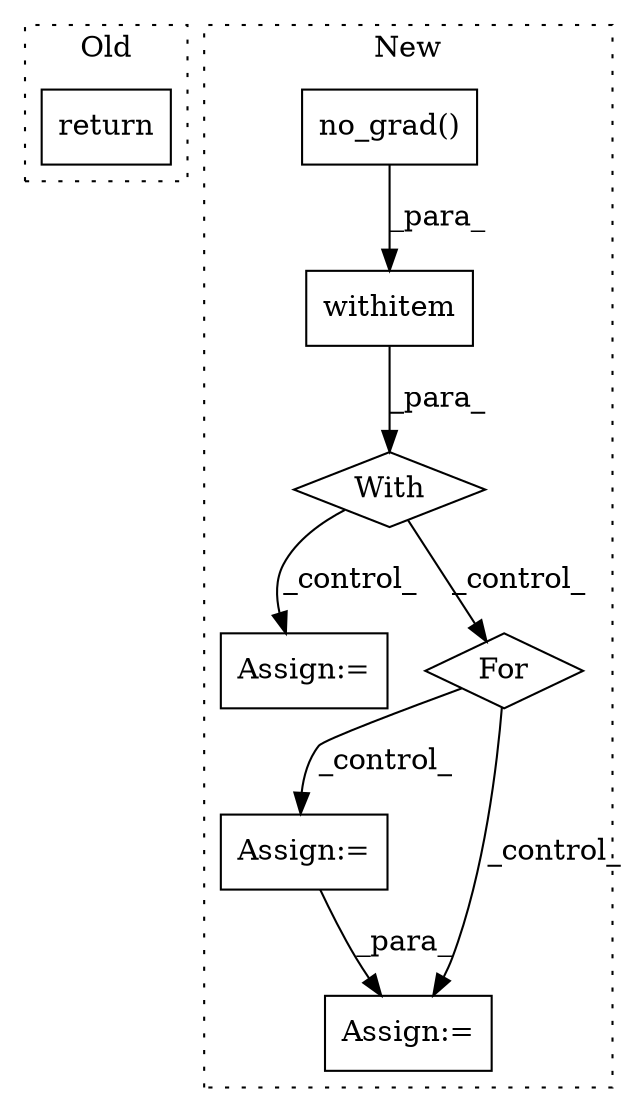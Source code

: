 digraph G {
subgraph cluster0 {
1 [label="return" a="93" s="4012" l="7" shape="box"];
label = "Old";
style="dotted";
}
subgraph cluster1 {
2 [label="With" a="39" s="2888,2898" l="5,20" shape="diamond"];
3 [label="withitem" a="49" s="2893" l="5" shape="box"];
4 [label="Assign:=" a="68" s="3190" l="3" shape="box"];
5 [label="Assign:=" a="68" s="2945" l="3" shape="box"];
6 [label="Assign:=" a="68" s="3233" l="3" shape="box"];
7 [label="no_grad()" a="75" s="2893" l="15" shape="box"];
8 [label="For" a="107" s="2959,3001" l="4,42" shape="diamond"];
label = "New";
style="dotted";
}
2 -> 5 [label="_control_"];
2 -> 8 [label="_control_"];
3 -> 2 [label="_para_"];
4 -> 6 [label="_para_"];
7 -> 3 [label="_para_"];
8 -> 6 [label="_control_"];
8 -> 4 [label="_control_"];
}